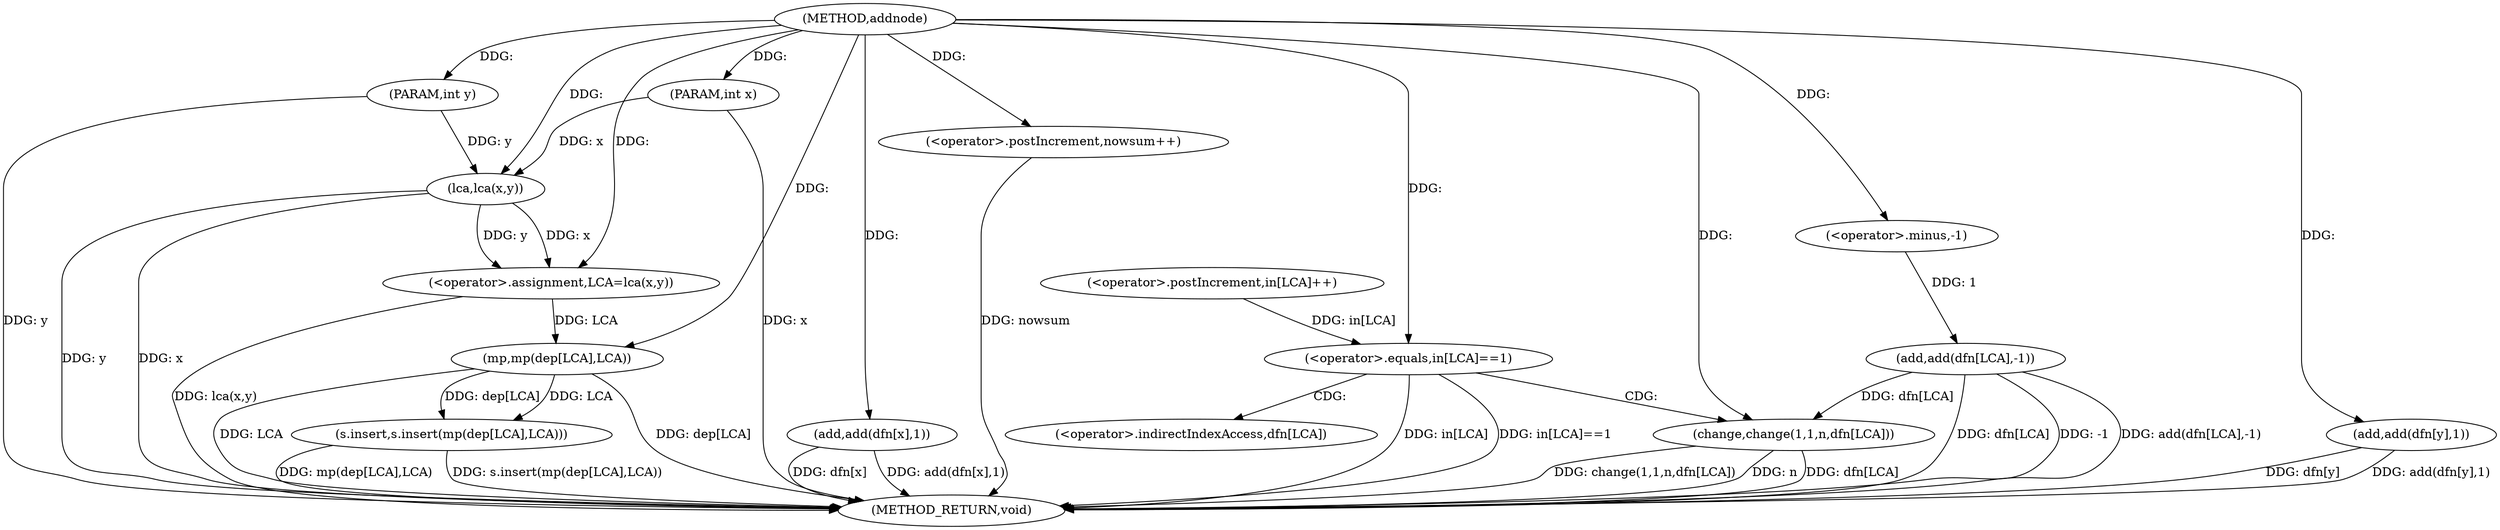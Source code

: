 digraph "addnode" {  
"1001076" [label = "(METHOD,addnode)" ]
"1001130" [label = "(METHOD_RETURN,void)" ]
"1001077" [label = "(PARAM,int x)" ]
"1001078" [label = "(PARAM,int y)" ]
"1001081" [label = "(<operator>.assignment,LCA=lca(x,y))" ]
"1001104" [label = "(s.insert,s.insert(mp(dep[LCA],LCA)))" ]
"1001087" [label = "(add,add(dfn[x],1))" ]
"1001111" [label = "(<operator>.postIncrement,in[LCA]++)" ]
"1001115" [label = "(<operator>.postIncrement,nowsum++)" ]
"1001118" [label = "(<operator>.equals,in[LCA]==1)" ]
"1001123" [label = "(change,change(1,1,n,dfn[LCA]))" ]
"1001083" [label = "(lca,lca(x,y))" ]
"1001093" [label = "(add,add(dfn[y],1))" ]
"1001098" [label = "(add,add(dfn[LCA],-1))" ]
"1001105" [label = "(mp,mp(dep[LCA],LCA))" ]
"1001102" [label = "(<operator>.minus,-1)" ]
"1001127" [label = "(<operator>.indirectIndexAccess,dfn[LCA])" ]
  "1001077" -> "1001130"  [ label = "DDG: x"] 
  "1001078" -> "1001130"  [ label = "DDG: y"] 
  "1001083" -> "1001130"  [ label = "DDG: x"] 
  "1001083" -> "1001130"  [ label = "DDG: y"] 
  "1001081" -> "1001130"  [ label = "DDG: lca(x,y)"] 
  "1001087" -> "1001130"  [ label = "DDG: dfn[x]"] 
  "1001087" -> "1001130"  [ label = "DDG: add(dfn[x],1)"] 
  "1001093" -> "1001130"  [ label = "DDG: dfn[y]"] 
  "1001093" -> "1001130"  [ label = "DDG: add(dfn[y],1)"] 
  "1001098" -> "1001130"  [ label = "DDG: dfn[LCA]"] 
  "1001098" -> "1001130"  [ label = "DDG: -1"] 
  "1001098" -> "1001130"  [ label = "DDG: add(dfn[LCA],-1)"] 
  "1001105" -> "1001130"  [ label = "DDG: dep[LCA]"] 
  "1001105" -> "1001130"  [ label = "DDG: LCA"] 
  "1001104" -> "1001130"  [ label = "DDG: mp(dep[LCA],LCA)"] 
  "1001104" -> "1001130"  [ label = "DDG: s.insert(mp(dep[LCA],LCA))"] 
  "1001118" -> "1001130"  [ label = "DDG: in[LCA]"] 
  "1001118" -> "1001130"  [ label = "DDG: in[LCA]==1"] 
  "1001123" -> "1001130"  [ label = "DDG: dfn[LCA]"] 
  "1001123" -> "1001130"  [ label = "DDG: change(1,1,n,dfn[LCA])"] 
  "1001123" -> "1001130"  [ label = "DDG: n"] 
  "1001115" -> "1001130"  [ label = "DDG: nowsum"] 
  "1001076" -> "1001077"  [ label = "DDG: "] 
  "1001076" -> "1001078"  [ label = "DDG: "] 
  "1001083" -> "1001081"  [ label = "DDG: x"] 
  "1001083" -> "1001081"  [ label = "DDG: y"] 
  "1001076" -> "1001081"  [ label = "DDG: "] 
  "1001105" -> "1001104"  [ label = "DDG: dep[LCA]"] 
  "1001105" -> "1001104"  [ label = "DDG: LCA"] 
  "1001077" -> "1001083"  [ label = "DDG: x"] 
  "1001076" -> "1001083"  [ label = "DDG: "] 
  "1001078" -> "1001083"  [ label = "DDG: y"] 
  "1001076" -> "1001087"  [ label = "DDG: "] 
  "1001081" -> "1001105"  [ label = "DDG: LCA"] 
  "1001076" -> "1001105"  [ label = "DDG: "] 
  "1001076" -> "1001115"  [ label = "DDG: "] 
  "1001111" -> "1001118"  [ label = "DDG: in[LCA]"] 
  "1001076" -> "1001118"  [ label = "DDG: "] 
  "1001076" -> "1001123"  [ label = "DDG: "] 
  "1001098" -> "1001123"  [ label = "DDG: dfn[LCA]"] 
  "1001076" -> "1001093"  [ label = "DDG: "] 
  "1001102" -> "1001098"  [ label = "DDG: 1"] 
  "1001076" -> "1001102"  [ label = "DDG: "] 
  "1001118" -> "1001123"  [ label = "CDG: "] 
  "1001118" -> "1001127"  [ label = "CDG: "] 
}
